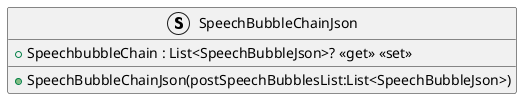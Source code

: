 @startuml
struct SpeechBubbleChainJson {
    + SpeechbubbleChain : List<SpeechBubbleJson>? <<get>> <<set>>
    + SpeechBubbleChainJson(postSpeechBubblesList:List<SpeechBubbleJson>)
}
@enduml

